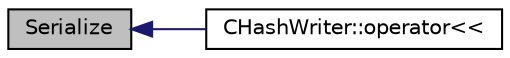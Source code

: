 digraph "Serialize"
{
  edge [fontname="Helvetica",fontsize="10",labelfontname="Helvetica",labelfontsize="10"];
  node [fontname="Helvetica",fontsize="10",shape=record];
  rankdir="LR";
  Node114 [label="Serialize",height=0.2,width=0.4,color="black", fillcolor="grey75", style="filled", fontcolor="black"];
  Node114 -> Node115 [dir="back",color="midnightblue",fontsize="10",style="solid",fontname="Helvetica"];
  Node115 [label="CHashWriter::operator\<\<",height=0.2,width=0.4,color="black", fillcolor="white", style="filled",URL="$d2/def/class_c_hash_writer.html#a6551aed7315be5ba750680df18562f3a"];
}
